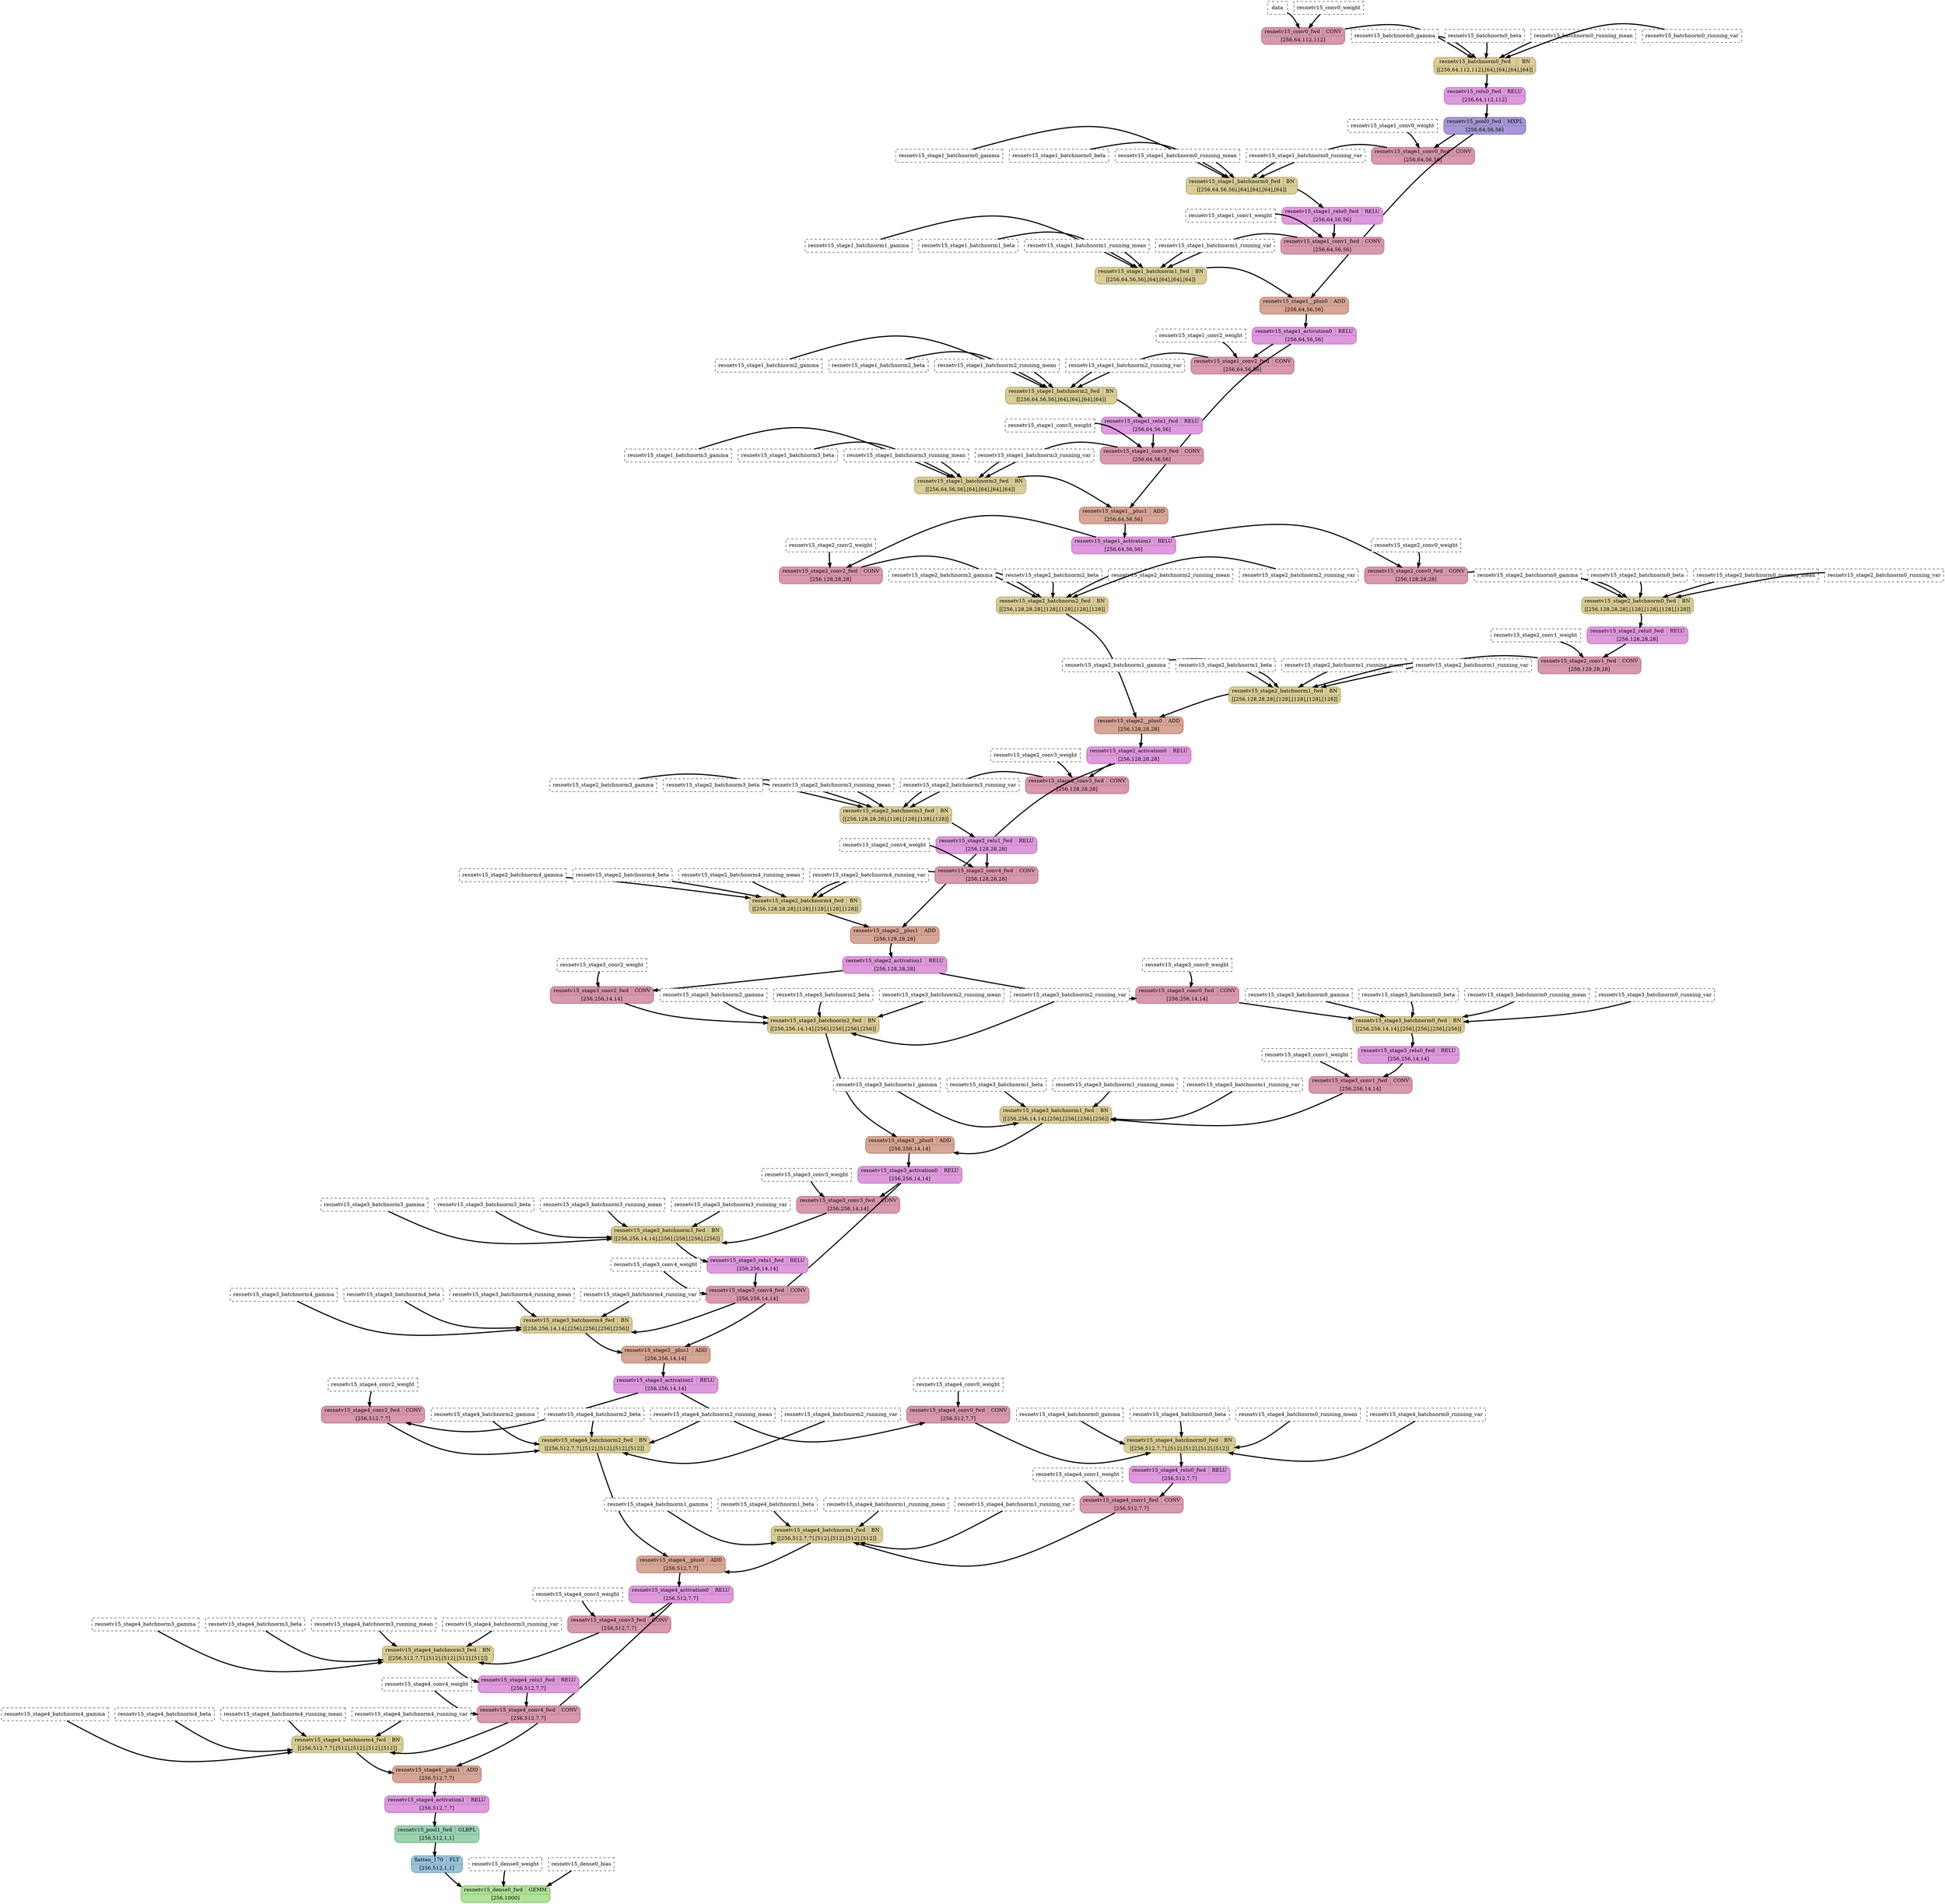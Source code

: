 strict digraph {
  graph [
    rankdir="TB"
    overlap=prism
    overlap_shrink=true
    splines=curved
  ];
  node [
    shape=Mrecord
  ];
  edge [
    penwidth=3
  ];

  // Node definitions.
  "data" [
    id=0
    name="data"
    type=constant_input
    label="data"
    inputs=""
    outputs=""
    shape=box
    style="filled,dashed"
    fillcolor="white"
  ];
  "resnetv15_conv0_weight" [
    id=1
    name="resnetv15_conv0_weight"
    type=constant_input
    label="resnetv15_conv0_weight"
    inputs=""
    outputs=""
    shape=box
    style="filled,dashed"
    fillcolor="white"
  ];
  "resnetv15_conv0_fwd" [
    id=2
    name="resnetv15_conv0_fwd"
    type=Conv
    label="{ {resnetv15_conv0_fwd  | CONV} | [256,64,112,112] }"
    inputs="data;resnetv15_conv0_weight"
    outputs="resnetv15_conv0_fwd"
    penwidth=3
    style=filled
    color="#c5869b"
    fontcolor="#000000"
    fillcolor="#d898ad"
  ];
  "resnetv15_batchnorm0_gamma" [
    id=3
    name="resnetv15_batchnorm0_gamma"
    type=constant_input
    label="resnetv15_batchnorm0_gamma"
    inputs=""
    outputs=""
    shape=box
    style="filled,dashed"
    fillcolor="white"
  ];
  "resnetv15_batchnorm0_beta" [
    id=4
    name="resnetv15_batchnorm0_beta"
    type=constant_input
    label="resnetv15_batchnorm0_beta"
    inputs=""
    outputs=""
    shape=box
    style="filled,dashed"
    fillcolor="white"
  ];
  "resnetv15_batchnorm0_running_mean" [
    id=5
    name="resnetv15_batchnorm0_running_mean"
    type=constant_input
    label="resnetv15_batchnorm0_running_mean"
    inputs=""
    outputs=""
    shape=box
    style="filled,dashed"
    fillcolor="white"
  ];
  "resnetv15_batchnorm0_running_var" [
    id=6
    name="resnetv15_batchnorm0_running_var"
    type=constant_input
    label="resnetv15_batchnorm0_running_var"
    inputs=""
    outputs=""
    shape=box
    style="filled,dashed"
    fillcolor="white"
  ];
  "resnetv15_batchnorm0_fwd" [
    id=7
    name="resnetv15_batchnorm0_fwd"
    type=BatchNormalization
    label="{ {resnetv15_batchnorm0_fwd  | BN} | [[256,64,112,112],[64],[64],[64],[64]] }"
    inputs="resnetv15_conv0_fwd;resnetv15_batchnorm0_gamma;resnetv15_batchnorm0_beta;resnetv15_batchnorm0_running_mean;resnetv15_batchnorm0_running_var"
    outputs="resnetv15_batchnorm0_fwd"
    penwidth=3
    style=filled
    color="#c3b783"
    fontcolor="#000000"
    fillcolor="#dace98"
  ];
  "resnetv15_relu0_fwd" [
    id=8
    name="resnetv15_relu0_fwd"
    type=Relu
    label="{ {resnetv15_relu0_fwd  | RELU} | [256,64,112,112] }"
    inputs="resnetv15_batchnorm0_fwd"
    outputs="resnetv15_relu0_fwd"
    penwidth=3
    style=filled
    color="#ca87ca"
    fontcolor="#000000"
    fillcolor="#df9ade"
  ];
  "resnetv15_pool0_fwd" [
    id=9
    name="resnetv15_pool0_fwd"
    type=MaxPool
    label="{ {resnetv15_pool0_fwd  | MXPL} | [256,64,56,56] }"
    inputs="resnetv15_relu0_fwd"
    outputs="resnetv15_pool0_fwd"
    penwidth=3
    style=filled
    color="#9686c3"
    fontcolor="#000000"
    fillcolor="#a897d6"
  ];
  "resnetv15_stage1_conv0_weight" [
    id=10
    name="resnetv15_stage1_conv0_weight"
    type=constant_input
    label="resnetv15_stage1_conv0_weight"
    inputs=""
    outputs=""
    shape=box
    style="filled,dashed"
    fillcolor="white"
  ];
  "resnetv15_stage1_conv0_fwd" [
    id=11
    name="resnetv15_stage1_conv0_fwd"
    type=Conv
    label="{ {resnetv15_stage1_conv0_fwd  | CONV} | [256,64,56,56] }"
    inputs="resnetv15_pool0_fwd;resnetv15_stage1_conv0_weight"
    outputs="resnetv15_stage1_conv0_fwd"
    penwidth=3
    style=filled
    color="#c5869b"
    fontcolor="#000000"
    fillcolor="#d898ad"
  ];
  "resnetv15_stage1_batchnorm0_gamma" [
    id=12
    name="resnetv15_stage1_batchnorm0_gamma"
    type=constant_input
    label="resnetv15_stage1_batchnorm0_gamma"
    inputs=""
    outputs=""
    shape=box
    style="filled,dashed"
    fillcolor="white"
  ];
  "resnetv15_stage1_batchnorm0_beta" [
    id=13
    name="resnetv15_stage1_batchnorm0_beta"
    type=constant_input
    label="resnetv15_stage1_batchnorm0_beta"
    inputs=""
    outputs=""
    shape=box
    style="filled,dashed"
    fillcolor="white"
  ];
  "resnetv15_stage1_batchnorm0_running_mean" [
    id=14
    name="resnetv15_stage1_batchnorm0_running_mean"
    type=constant_input
    label="resnetv15_stage1_batchnorm0_running_mean"
    inputs=""
    outputs=""
    shape=box
    style="filled,dashed"
    fillcolor="white"
  ];
  "resnetv15_stage1_batchnorm0_running_var" [
    id=15
    name="resnetv15_stage1_batchnorm0_running_var"
    type=constant_input
    label="resnetv15_stage1_batchnorm0_running_var"
    inputs=""
    outputs=""
    shape=box
    style="filled,dashed"
    fillcolor="white"
  ];
  "resnetv15_stage1_batchnorm0_fwd" [
    id=16
    name="resnetv15_stage1_batchnorm0_fwd"
    type=BatchNormalization
    label="{ {resnetv15_stage1_batchnorm0_fwd  | BN} | [[256,64,56,56],[64],[64],[64],[64]] }"
    inputs="resnetv15_stage1_conv0_fwd;resnetv15_stage1_batchnorm0_gamma;resnetv15_stage1_batchnorm0_beta;resnetv15_stage1_batchnorm0_running_mean;resnetv15_stage1_batchnorm0_running_var"
    outputs="resnetv15_stage1_batchnorm0_fwd"
    penwidth=3
    style=filled
    color="#c3b783"
    fontcolor="#000000"
    fillcolor="#dace98"
  ];
  "resnetv15_stage1_relu0_fwd" [
    id=17
    name="resnetv15_stage1_relu0_fwd"
    type=Relu
    label="{ {resnetv15_stage1_relu0_fwd  | RELU} | [256,64,56,56] }"
    inputs="resnetv15_stage1_batchnorm0_fwd"
    outputs="resnetv15_stage1_relu0_fwd"
    penwidth=3
    style=filled
    color="#ca87ca"
    fontcolor="#000000"
    fillcolor="#df9ade"
  ];
  "resnetv15_stage1_conv1_weight" [
    id=18
    name="resnetv15_stage1_conv1_weight"
    type=constant_input
    label="resnetv15_stage1_conv1_weight"
    inputs=""
    outputs=""
    shape=box
    style="filled,dashed"
    fillcolor="white"
  ];
  "resnetv15_stage1_conv1_fwd" [
    id=19
    name="resnetv15_stage1_conv1_fwd"
    type=Conv
    label="{ {resnetv15_stage1_conv1_fwd  | CONV} | [256,64,56,56] }"
    inputs="resnetv15_stage1_relu0_fwd;resnetv15_stage1_conv1_weight"
    outputs="resnetv15_stage1_conv1_fwd"
    penwidth=3
    style=filled
    color="#c5869b"
    fontcolor="#000000"
    fillcolor="#d898ad"
  ];
  "resnetv15_stage1_batchnorm1_gamma" [
    id=20
    name="resnetv15_stage1_batchnorm1_gamma"
    type=constant_input
    label="resnetv15_stage1_batchnorm1_gamma"
    inputs=""
    outputs=""
    shape=box
    style="filled,dashed"
    fillcolor="white"
  ];
  "resnetv15_stage1_batchnorm1_beta" [
    id=21
    name="resnetv15_stage1_batchnorm1_beta"
    type=constant_input
    label="resnetv15_stage1_batchnorm1_beta"
    inputs=""
    outputs=""
    shape=box
    style="filled,dashed"
    fillcolor="white"
  ];
  "resnetv15_stage1_batchnorm1_running_mean" [
    id=22
    name="resnetv15_stage1_batchnorm1_running_mean"
    type=constant_input
    label="resnetv15_stage1_batchnorm1_running_mean"
    inputs=""
    outputs=""
    shape=box
    style="filled,dashed"
    fillcolor="white"
  ];
  "resnetv15_stage1_batchnorm1_running_var" [
    id=23
    name="resnetv15_stage1_batchnorm1_running_var"
    type=constant_input
    label="resnetv15_stage1_batchnorm1_running_var"
    inputs=""
    outputs=""
    shape=box
    style="filled,dashed"
    fillcolor="white"
  ];
  "resnetv15_stage1_batchnorm1_fwd" [
    id=24
    name="resnetv15_stage1_batchnorm1_fwd"
    type=BatchNormalization
    label="{ {resnetv15_stage1_batchnorm1_fwd  | BN} | [[256,64,56,56],[64],[64],[64],[64]] }"
    inputs="resnetv15_stage1_conv1_fwd;resnetv15_stage1_batchnorm1_gamma;resnetv15_stage1_batchnorm1_beta;resnetv15_stage1_batchnorm1_running_mean;resnetv15_stage1_batchnorm1_running_var"
    outputs="resnetv15_stage1_batchnorm1_fwd"
    penwidth=3
    style=filled
    color="#c3b783"
    fontcolor="#000000"
    fillcolor="#dace98"
  ];
  "resnetv15_stage1__plus0" [
    id=25
    name="resnetv15_stage1__plus0"
    type=Add
    label="{ {resnetv15_stage1__plus0  | ADD} | [256,64,56,56] }"
    inputs="resnetv15_pool0_fwd;resnetv15_stage1_batchnorm1_fwd"
    outputs="resnetv15_stage1__plus0"
    penwidth=3
    style=filled
    color="#c39383"
    fontcolor="#000000"
    fillcolor="#d8a696"
  ];
  "resnetv15_stage1_activation0" [
    id=26
    name="resnetv15_stage1_activation0"
    type=Relu
    label="{ {resnetv15_stage1_activation0  | RELU} | [256,64,56,56] }"
    inputs="resnetv15_stage1__plus0"
    outputs="resnetv15_stage1_activation0"
    penwidth=3
    style=filled
    color="#ca87ca"
    fontcolor="#000000"
    fillcolor="#df9ade"
  ];
  "resnetv15_stage1_conv2_weight" [
    id=27
    name="resnetv15_stage1_conv2_weight"
    type=constant_input
    label="resnetv15_stage1_conv2_weight"
    inputs=""
    outputs=""
    shape=box
    style="filled,dashed"
    fillcolor="white"
  ];
  "resnetv15_stage1_conv2_fwd" [
    id=28
    name="resnetv15_stage1_conv2_fwd"
    type=Conv
    label="{ {resnetv15_stage1_conv2_fwd  | CONV} | [256,64,56,56] }"
    inputs="resnetv15_stage1_activation0;resnetv15_stage1_conv2_weight"
    outputs="resnetv15_stage1_conv2_fwd"
    penwidth=3
    style=filled
    color="#c5869b"
    fontcolor="#000000"
    fillcolor="#d898ad"
  ];
  "resnetv15_stage1_batchnorm2_gamma" [
    id=29
    name="resnetv15_stage1_batchnorm2_gamma"
    type=constant_input
    label="resnetv15_stage1_batchnorm2_gamma"
    inputs=""
    outputs=""
    shape=box
    style="filled,dashed"
    fillcolor="white"
  ];
  "resnetv15_stage1_batchnorm2_beta" [
    id=30
    name="resnetv15_stage1_batchnorm2_beta"
    type=constant_input
    label="resnetv15_stage1_batchnorm2_beta"
    inputs=""
    outputs=""
    shape=box
    style="filled,dashed"
    fillcolor="white"
  ];
  "resnetv15_stage1_batchnorm2_running_mean" [
    id=31
    name="resnetv15_stage1_batchnorm2_running_mean"
    type=constant_input
    label="resnetv15_stage1_batchnorm2_running_mean"
    inputs=""
    outputs=""
    shape=box
    style="filled,dashed"
    fillcolor="white"
  ];
  "resnetv15_stage1_batchnorm2_running_var" [
    id=32
    name="resnetv15_stage1_batchnorm2_running_var"
    type=constant_input
    label="resnetv15_stage1_batchnorm2_running_var"
    inputs=""
    outputs=""
    shape=box
    style="filled,dashed"
    fillcolor="white"
  ];
  "resnetv15_stage1_batchnorm2_fwd" [
    id=33
    name="resnetv15_stage1_batchnorm2_fwd"
    type=BatchNormalization
    label="{ {resnetv15_stage1_batchnorm2_fwd  | BN} | [[256,64,56,56],[64],[64],[64],[64]] }"
    inputs="resnetv15_stage1_conv2_fwd;resnetv15_stage1_batchnorm2_gamma;resnetv15_stage1_batchnorm2_beta;resnetv15_stage1_batchnorm2_running_mean;resnetv15_stage1_batchnorm2_running_var"
    outputs="resnetv15_stage1_batchnorm2_fwd"
    penwidth=3
    style=filled
    color="#c3b783"
    fontcolor="#000000"
    fillcolor="#dace98"
  ];
  "resnetv15_stage1_relu1_fwd" [
    id=34
    name="resnetv15_stage1_relu1_fwd"
    type=Relu
    label="{ {resnetv15_stage1_relu1_fwd  | RELU} | [256,64,56,56] }"
    inputs="resnetv15_stage1_batchnorm2_fwd"
    outputs="resnetv15_stage1_relu1_fwd"
    penwidth=3
    style=filled
    color="#ca87ca"
    fontcolor="#000000"
    fillcolor="#df9ade"
  ];
  "resnetv15_stage1_conv3_weight" [
    id=35
    name="resnetv15_stage1_conv3_weight"
    type=constant_input
    label="resnetv15_stage1_conv3_weight"
    inputs=""
    outputs=""
    shape=box
    style="filled,dashed"
    fillcolor="white"
  ];
  "resnetv15_stage1_conv3_fwd" [
    id=36
    name="resnetv15_stage1_conv3_fwd"
    type=Conv
    label="{ {resnetv15_stage1_conv3_fwd  | CONV} | [256,64,56,56] }"
    inputs="resnetv15_stage1_relu1_fwd;resnetv15_stage1_conv3_weight"
    outputs="resnetv15_stage1_conv3_fwd"
    penwidth=3
    style=filled
    color="#c5869b"
    fontcolor="#000000"
    fillcolor="#d898ad"
  ];
  "resnetv15_stage1_batchnorm3_gamma" [
    id=37
    name="resnetv15_stage1_batchnorm3_gamma"
    type=constant_input
    label="resnetv15_stage1_batchnorm3_gamma"
    inputs=""
    outputs=""
    shape=box
    style="filled,dashed"
    fillcolor="white"
  ];
  "resnetv15_stage1_batchnorm3_beta" [
    id=38
    name="resnetv15_stage1_batchnorm3_beta"
    type=constant_input
    label="resnetv15_stage1_batchnorm3_beta"
    inputs=""
    outputs=""
    shape=box
    style="filled,dashed"
    fillcolor="white"
  ];
  "resnetv15_stage1_batchnorm3_running_mean" [
    id=39
    name="resnetv15_stage1_batchnorm3_running_mean"
    type=constant_input
    label="resnetv15_stage1_batchnorm3_running_mean"
    inputs=""
    outputs=""
    shape=box
    style="filled,dashed"
    fillcolor="white"
  ];
  "resnetv15_stage1_batchnorm3_running_var" [
    id=40
    name="resnetv15_stage1_batchnorm3_running_var"
    type=constant_input
    label="resnetv15_stage1_batchnorm3_running_var"
    inputs=""
    outputs=""
    shape=box
    style="filled,dashed"
    fillcolor="white"
  ];
  "resnetv15_stage1_batchnorm3_fwd" [
    id=41
    name="resnetv15_stage1_batchnorm3_fwd"
    type=BatchNormalization
    label="{ {resnetv15_stage1_batchnorm3_fwd  | BN} | [[256,64,56,56],[64],[64],[64],[64]] }"
    inputs="resnetv15_stage1_conv3_fwd;resnetv15_stage1_batchnorm3_gamma;resnetv15_stage1_batchnorm3_beta;resnetv15_stage1_batchnorm3_running_mean;resnetv15_stage1_batchnorm3_running_var"
    outputs="resnetv15_stage1_batchnorm3_fwd"
    penwidth=3
    style=filled
    color="#c3b783"
    fontcolor="#000000"
    fillcolor="#dace98"
  ];
  "resnetv15_stage1__plus1" [
    id=42
    name="resnetv15_stage1__plus1"
    type=Add
    label="{ {resnetv15_stage1__plus1  | ADD} | [256,64,56,56] }"
    inputs="resnetv15_stage1_activation0;resnetv15_stage1_batchnorm3_fwd"
    outputs="resnetv15_stage1__plus1"
    penwidth=3
    style=filled
    color="#c39383"
    fontcolor="#000000"
    fillcolor="#d8a696"
  ];
  "resnetv15_stage1_activation1" [
    id=43
    name="resnetv15_stage1_activation1"
    type=Relu
    label="{ {resnetv15_stage1_activation1  | RELU} | [256,64,56,56] }"
    inputs="resnetv15_stage1__plus1"
    outputs="resnetv15_stage1_activation1"
    penwidth=3
    style=filled
    color="#ca87ca"
    fontcolor="#000000"
    fillcolor="#df9ade"
  ];
  "resnetv15_stage2_conv2_weight" [
    id=44
    name="resnetv15_stage2_conv2_weight"
    type=constant_input
    label="resnetv15_stage2_conv2_weight"
    inputs=""
    outputs=""
    shape=box
    style="filled,dashed"
    fillcolor="white"
  ];
  "resnetv15_stage2_conv2_fwd" [
    id=45
    name="resnetv15_stage2_conv2_fwd"
    type=Conv
    label="{ {resnetv15_stage2_conv2_fwd  | CONV} | [256,128,28,28] }"
    inputs="resnetv15_stage1_activation1;resnetv15_stage2_conv2_weight"
    outputs="resnetv15_stage2_conv2_fwd"
    penwidth=3
    style=filled
    color="#c5869b"
    fontcolor="#000000"
    fillcolor="#d898ad"
  ];
  "resnetv15_stage2_batchnorm2_gamma" [
    id=46
    name="resnetv15_stage2_batchnorm2_gamma"
    type=constant_input
    label="resnetv15_stage2_batchnorm2_gamma"
    inputs=""
    outputs=""
    shape=box
    style="filled,dashed"
    fillcolor="white"
  ];
  "resnetv15_stage2_batchnorm2_beta" [
    id=47
    name="resnetv15_stage2_batchnorm2_beta"
    type=constant_input
    label="resnetv15_stage2_batchnorm2_beta"
    inputs=""
    outputs=""
    shape=box
    style="filled,dashed"
    fillcolor="white"
  ];
  "resnetv15_stage2_batchnorm2_running_mean" [
    id=48
    name="resnetv15_stage2_batchnorm2_running_mean"
    type=constant_input
    label="resnetv15_stage2_batchnorm2_running_mean"
    inputs=""
    outputs=""
    shape=box
    style="filled,dashed"
    fillcolor="white"
  ];
  "resnetv15_stage2_batchnorm2_running_var" [
    id=49
    name="resnetv15_stage2_batchnorm2_running_var"
    type=constant_input
    label="resnetv15_stage2_batchnorm2_running_var"
    inputs=""
    outputs=""
    shape=box
    style="filled,dashed"
    fillcolor="white"
  ];
  "resnetv15_stage2_batchnorm2_fwd" [
    id=50
    name="resnetv15_stage2_batchnorm2_fwd"
    type=BatchNormalization
    label="{ {resnetv15_stage2_batchnorm2_fwd  | BN} | [[256,128,28,28],[128],[128],[128],[128]] }"
    inputs="resnetv15_stage2_conv2_fwd;resnetv15_stage2_batchnorm2_gamma;resnetv15_stage2_batchnorm2_beta;resnetv15_stage2_batchnorm2_running_mean;resnetv15_stage2_batchnorm2_running_var"
    outputs="resnetv15_stage2_batchnorm2_fwd"
    penwidth=3
    style=filled
    color="#c3b783"
    fontcolor="#000000"
    fillcolor="#dace98"
  ];
  "resnetv15_stage2_conv0_weight" [
    id=51
    name="resnetv15_stage2_conv0_weight"
    type=constant_input
    label="resnetv15_stage2_conv0_weight"
    inputs=""
    outputs=""
    shape=box
    style="filled,dashed"
    fillcolor="white"
  ];
  "resnetv15_stage2_conv0_fwd" [
    id=52
    name="resnetv15_stage2_conv0_fwd"
    type=Conv
    label="{ {resnetv15_stage2_conv0_fwd  | CONV} | [256,128,28,28] }"
    inputs="resnetv15_stage1_activation1;resnetv15_stage2_conv0_weight"
    outputs="resnetv15_stage2_conv0_fwd"
    penwidth=3
    style=filled
    color="#c5869b"
    fontcolor="#000000"
    fillcolor="#d898ad"
  ];
  "resnetv15_stage2_batchnorm0_gamma" [
    id=53
    name="resnetv15_stage2_batchnorm0_gamma"
    type=constant_input
    label="resnetv15_stage2_batchnorm0_gamma"
    inputs=""
    outputs=""
    shape=box
    style="filled,dashed"
    fillcolor="white"
  ];
  "resnetv15_stage2_batchnorm0_beta" [
    id=54
    name="resnetv15_stage2_batchnorm0_beta"
    type=constant_input
    label="resnetv15_stage2_batchnorm0_beta"
    inputs=""
    outputs=""
    shape=box
    style="filled,dashed"
    fillcolor="white"
  ];
  "resnetv15_stage2_batchnorm0_running_mean" [
    id=55
    name="resnetv15_stage2_batchnorm0_running_mean"
    type=constant_input
    label="resnetv15_stage2_batchnorm0_running_mean"
    inputs=""
    outputs=""
    shape=box
    style="filled,dashed"
    fillcolor="white"
  ];
  "resnetv15_stage2_batchnorm0_running_var" [
    id=56
    name="resnetv15_stage2_batchnorm0_running_var"
    type=constant_input
    label="resnetv15_stage2_batchnorm0_running_var"
    inputs=""
    outputs=""
    shape=box
    style="filled,dashed"
    fillcolor="white"
  ];
  "resnetv15_stage2_batchnorm0_fwd" [
    id=57
    name="resnetv15_stage2_batchnorm0_fwd"
    type=BatchNormalization
    label="{ {resnetv15_stage2_batchnorm0_fwd  | BN} | [[256,128,28,28],[128],[128],[128],[128]] }"
    inputs="resnetv15_stage2_conv0_fwd;resnetv15_stage2_batchnorm0_gamma;resnetv15_stage2_batchnorm0_beta;resnetv15_stage2_batchnorm0_running_mean;resnetv15_stage2_batchnorm0_running_var"
    outputs="resnetv15_stage2_batchnorm0_fwd"
    penwidth=3
    style=filled
    color="#c3b783"
    fontcolor="#000000"
    fillcolor="#dace98"
  ];
  "resnetv15_stage2_relu0_fwd" [
    id=58
    name="resnetv15_stage2_relu0_fwd"
    type=Relu
    label="{ {resnetv15_stage2_relu0_fwd  | RELU} | [256,128,28,28] }"
    inputs="resnetv15_stage2_batchnorm0_fwd"
    outputs="resnetv15_stage2_relu0_fwd"
    penwidth=3
    style=filled
    color="#ca87ca"
    fontcolor="#000000"
    fillcolor="#df9ade"
  ];
  "resnetv15_stage2_conv1_weight" [
    id=59
    name="resnetv15_stage2_conv1_weight"
    type=constant_input
    label="resnetv15_stage2_conv1_weight"
    inputs=""
    outputs=""
    shape=box
    style="filled,dashed"
    fillcolor="white"
  ];
  "resnetv15_stage2_conv1_fwd" [
    id=60
    name="resnetv15_stage2_conv1_fwd"
    type=Conv
    label="{ {resnetv15_stage2_conv1_fwd  | CONV} | [256,128,28,28] }"
    inputs="resnetv15_stage2_relu0_fwd;resnetv15_stage2_conv1_weight"
    outputs="resnetv15_stage2_conv1_fwd"
    penwidth=3
    style=filled
    color="#c5869b"
    fontcolor="#000000"
    fillcolor="#d898ad"
  ];
  "resnetv15_stage2_batchnorm1_gamma" [
    id=61
    name="resnetv15_stage2_batchnorm1_gamma"
    type=constant_input
    label="resnetv15_stage2_batchnorm1_gamma"
    inputs=""
    outputs=""
    shape=box
    style="filled,dashed"
    fillcolor="white"
  ];
  "resnetv15_stage2_batchnorm1_beta" [
    id=62
    name="resnetv15_stage2_batchnorm1_beta"
    type=constant_input
    label="resnetv15_stage2_batchnorm1_beta"
    inputs=""
    outputs=""
    shape=box
    style="filled,dashed"
    fillcolor="white"
  ];
  "resnetv15_stage2_batchnorm1_running_mean" [
    id=63
    name="resnetv15_stage2_batchnorm1_running_mean"
    type=constant_input
    label="resnetv15_stage2_batchnorm1_running_mean"
    inputs=""
    outputs=""
    shape=box
    style="filled,dashed"
    fillcolor="white"
  ];
  "resnetv15_stage2_batchnorm1_running_var" [
    id=64
    name="resnetv15_stage2_batchnorm1_running_var"
    type=constant_input
    label="resnetv15_stage2_batchnorm1_running_var"
    inputs=""
    outputs=""
    shape=box
    style="filled,dashed"
    fillcolor="white"
  ];
  "resnetv15_stage2_batchnorm1_fwd" [
    id=65
    name="resnetv15_stage2_batchnorm1_fwd"
    type=BatchNormalization
    label="{ {resnetv15_stage2_batchnorm1_fwd  | BN} | [[256,128,28,28],[128],[128],[128],[128]] }"
    inputs="resnetv15_stage2_conv1_fwd;resnetv15_stage2_batchnorm1_gamma;resnetv15_stage2_batchnorm1_beta;resnetv15_stage2_batchnorm1_running_mean;resnetv15_stage2_batchnorm1_running_var"
    outputs="resnetv15_stage2_batchnorm1_fwd"
    penwidth=3
    style=filled
    color="#c3b783"
    fontcolor="#000000"
    fillcolor="#dace98"
  ];
  "resnetv15_stage2__plus0" [
    id=66
    name="resnetv15_stage2__plus0"
    type=Add
    label="{ {resnetv15_stage2__plus0  | ADD} | [256,128,28,28] }"
    inputs="resnetv15_stage2_batchnorm2_fwd;resnetv15_stage2_batchnorm1_fwd"
    outputs="resnetv15_stage2__plus0"
    penwidth=3
    style=filled
    color="#c39383"
    fontcolor="#000000"
    fillcolor="#d8a696"
  ];
  "resnetv15_stage2_activation0" [
    id=67
    name="resnetv15_stage2_activation0"
    type=Relu
    label="{ {resnetv15_stage2_activation0  | RELU} | [256,128,28,28] }"
    inputs="resnetv15_stage2__plus0"
    outputs="resnetv15_stage2_activation0"
    penwidth=3
    style=filled
    color="#ca87ca"
    fontcolor="#000000"
    fillcolor="#df9ade"
  ];
  "resnetv15_stage2_conv3_weight" [
    id=68
    name="resnetv15_stage2_conv3_weight"
    type=constant_input
    label="resnetv15_stage2_conv3_weight"
    inputs=""
    outputs=""
    shape=box
    style="filled,dashed"
    fillcolor="white"
  ];
  "resnetv15_stage2_conv3_fwd" [
    id=69
    name="resnetv15_stage2_conv3_fwd"
    type=Conv
    label="{ {resnetv15_stage2_conv3_fwd  | CONV} | [256,128,28,28] }"
    inputs="resnetv15_stage2_activation0;resnetv15_stage2_conv3_weight"
    outputs="resnetv15_stage2_conv3_fwd"
    penwidth=3
    style=filled
    color="#c5869b"
    fontcolor="#000000"
    fillcolor="#d898ad"
  ];
  "resnetv15_stage2_batchnorm3_gamma" [
    id=70
    name="resnetv15_stage2_batchnorm3_gamma"
    type=constant_input
    label="resnetv15_stage2_batchnorm3_gamma"
    inputs=""
    outputs=""
    shape=box
    style="filled,dashed"
    fillcolor="white"
  ];
  "resnetv15_stage2_batchnorm3_beta" [
    id=71
    name="resnetv15_stage2_batchnorm3_beta"
    type=constant_input
    label="resnetv15_stage2_batchnorm3_beta"
    inputs=""
    outputs=""
    shape=box
    style="filled,dashed"
    fillcolor="white"
  ];
  "resnetv15_stage2_batchnorm3_running_mean" [
    id=72
    name="resnetv15_stage2_batchnorm3_running_mean"
    type=constant_input
    label="resnetv15_stage2_batchnorm3_running_mean"
    inputs=""
    outputs=""
    shape=box
    style="filled,dashed"
    fillcolor="white"
  ];
  "resnetv15_stage2_batchnorm3_running_var" [
    id=73
    name="resnetv15_stage2_batchnorm3_running_var"
    type=constant_input
    label="resnetv15_stage2_batchnorm3_running_var"
    inputs=""
    outputs=""
    shape=box
    style="filled,dashed"
    fillcolor="white"
  ];
  "resnetv15_stage2_batchnorm3_fwd" [
    id=74
    name="resnetv15_stage2_batchnorm3_fwd"
    type=BatchNormalization
    label="{ {resnetv15_stage2_batchnorm3_fwd  | BN} | [[256,128,28,28],[128],[128],[128],[128]] }"
    inputs="resnetv15_stage2_conv3_fwd;resnetv15_stage2_batchnorm3_gamma;resnetv15_stage2_batchnorm3_beta;resnetv15_stage2_batchnorm3_running_mean;resnetv15_stage2_batchnorm3_running_var"
    outputs="resnetv15_stage2_batchnorm3_fwd"
    penwidth=3
    style=filled
    color="#c3b783"
    fontcolor="#000000"
    fillcolor="#dace98"
  ];
  "resnetv15_stage2_relu1_fwd" [
    id=75
    name="resnetv15_stage2_relu1_fwd"
    type=Relu
    label="{ {resnetv15_stage2_relu1_fwd  | RELU} | [256,128,28,28] }"
    inputs="resnetv15_stage2_batchnorm3_fwd"
    outputs="resnetv15_stage2_relu1_fwd"
    penwidth=3
    style=filled
    color="#ca87ca"
    fontcolor="#000000"
    fillcolor="#df9ade"
  ];
  "resnetv15_stage2_conv4_weight" [
    id=76
    name="resnetv15_stage2_conv4_weight"
    type=constant_input
    label="resnetv15_stage2_conv4_weight"
    inputs=""
    outputs=""
    shape=box
    style="filled,dashed"
    fillcolor="white"
  ];
  "resnetv15_stage2_conv4_fwd" [
    id=77
    name="resnetv15_stage2_conv4_fwd"
    type=Conv
    label="{ {resnetv15_stage2_conv4_fwd  | CONV} | [256,128,28,28] }"
    inputs="resnetv15_stage2_relu1_fwd;resnetv15_stage2_conv4_weight"
    outputs="resnetv15_stage2_conv4_fwd"
    penwidth=3
    style=filled
    color="#c5869b"
    fontcolor="#000000"
    fillcolor="#d898ad"
  ];
  "resnetv15_stage2_batchnorm4_gamma" [
    id=78
    name="resnetv15_stage2_batchnorm4_gamma"
    type=constant_input
    label="resnetv15_stage2_batchnorm4_gamma"
    inputs=""
    outputs=""
    shape=box
    style="filled,dashed"
    fillcolor="white"
  ];
  "resnetv15_stage2_batchnorm4_beta" [
    id=79
    name="resnetv15_stage2_batchnorm4_beta"
    type=constant_input
    label="resnetv15_stage2_batchnorm4_beta"
    inputs=""
    outputs=""
    shape=box
    style="filled,dashed"
    fillcolor="white"
  ];
  "resnetv15_stage2_batchnorm4_running_mean" [
    id=80
    name="resnetv15_stage2_batchnorm4_running_mean"
    type=constant_input
    label="resnetv15_stage2_batchnorm4_running_mean"
    inputs=""
    outputs=""
    shape=box
    style="filled,dashed"
    fillcolor="white"
  ];
  "resnetv15_stage2_batchnorm4_running_var" [
    id=81
    name="resnetv15_stage2_batchnorm4_running_var"
    type=constant_input
    label="resnetv15_stage2_batchnorm4_running_var"
    inputs=""
    outputs=""
    shape=box
    style="filled,dashed"
    fillcolor="white"
  ];
  "resnetv15_stage2_batchnorm4_fwd" [
    id=82
    name="resnetv15_stage2_batchnorm4_fwd"
    type=BatchNormalization
    label="{ {resnetv15_stage2_batchnorm4_fwd  | BN} | [[256,128,28,28],[128],[128],[128],[128]] }"
    inputs="resnetv15_stage2_conv4_fwd;resnetv15_stage2_batchnorm4_gamma;resnetv15_stage2_batchnorm4_beta;resnetv15_stage2_batchnorm4_running_mean;resnetv15_stage2_batchnorm4_running_var"
    outputs="resnetv15_stage2_batchnorm4_fwd"
    penwidth=3
    style=filled
    color="#c3b783"
    fontcolor="#000000"
    fillcolor="#dace98"
  ];
  "resnetv15_stage2__plus1" [
    id=83
    name="resnetv15_stage2__plus1"
    type=Add
    label="{ {resnetv15_stage2__plus1  | ADD} | [256,128,28,28] }"
    inputs="resnetv15_stage2_activation0;resnetv15_stage2_batchnorm4_fwd"
    outputs="resnetv15_stage2__plus1"
    penwidth=3
    style=filled
    color="#c39383"
    fontcolor="#000000"
    fillcolor="#d8a696"
  ];
  "resnetv15_stage2_activation1" [
    id=84
    name="resnetv15_stage2_activation1"
    type=Relu
    label="{ {resnetv15_stage2_activation1  | RELU} | [256,128,28,28] }"
    inputs="resnetv15_stage2__plus1"
    outputs="resnetv15_stage2_activation1"
    penwidth=3
    style=filled
    color="#ca87ca"
    fontcolor="#000000"
    fillcolor="#df9ade"
  ];
  "resnetv15_stage3_conv2_weight" [
    id=85
    name="resnetv15_stage3_conv2_weight"
    type=constant_input
    label="resnetv15_stage3_conv2_weight"
    inputs=""
    outputs=""
    shape=box
    style="filled,dashed"
    fillcolor="white"
  ];
  "resnetv15_stage3_conv2_fwd" [
    id=86
    name="resnetv15_stage3_conv2_fwd"
    type=Conv
    label="{ {resnetv15_stage3_conv2_fwd  | CONV} | [256,256,14,14] }"
    inputs="resnetv15_stage2_activation1;resnetv15_stage3_conv2_weight"
    outputs="resnetv15_stage3_conv2_fwd"
    penwidth=3
    style=filled
    color="#c5869b"
    fontcolor="#000000"
    fillcolor="#d898ad"
  ];
  "resnetv15_stage3_batchnorm2_gamma" [
    id=87
    name="resnetv15_stage3_batchnorm2_gamma"
    type=constant_input
    label="resnetv15_stage3_batchnorm2_gamma"
    inputs=""
    outputs=""
    shape=box
    style="filled,dashed"
    fillcolor="white"
  ];
  "resnetv15_stage3_batchnorm2_beta" [
    id=88
    name="resnetv15_stage3_batchnorm2_beta"
    type=constant_input
    label="resnetv15_stage3_batchnorm2_beta"
    inputs=""
    outputs=""
    shape=box
    style="filled,dashed"
    fillcolor="white"
  ];
  "resnetv15_stage3_batchnorm2_running_mean" [
    id=89
    name="resnetv15_stage3_batchnorm2_running_mean"
    type=constant_input
    label="resnetv15_stage3_batchnorm2_running_mean"
    inputs=""
    outputs=""
    shape=box
    style="filled,dashed"
    fillcolor="white"
  ];
  "resnetv15_stage3_batchnorm2_running_var" [
    id=90
    name="resnetv15_stage3_batchnorm2_running_var"
    type=constant_input
    label="resnetv15_stage3_batchnorm2_running_var"
    inputs=""
    outputs=""
    shape=box
    style="filled,dashed"
    fillcolor="white"
  ];
  "resnetv15_stage3_batchnorm2_fwd" [
    id=91
    name="resnetv15_stage3_batchnorm2_fwd"
    type=BatchNormalization
    label="{ {resnetv15_stage3_batchnorm2_fwd  | BN} | [[256,256,14,14],[256],[256],[256],[256]] }"
    inputs="resnetv15_stage3_conv2_fwd;resnetv15_stage3_batchnorm2_gamma;resnetv15_stage3_batchnorm2_beta;resnetv15_stage3_batchnorm2_running_mean;resnetv15_stage3_batchnorm2_running_var"
    outputs="resnetv15_stage3_batchnorm2_fwd"
    penwidth=3
    style=filled
    color="#c3b783"
    fontcolor="#000000"
    fillcolor="#dace98"
  ];
  "resnetv15_stage3_conv0_weight" [
    id=92
    name="resnetv15_stage3_conv0_weight"
    type=constant_input
    label="resnetv15_stage3_conv0_weight"
    inputs=""
    outputs=""
    shape=box
    style="filled,dashed"
    fillcolor="white"
  ];
  "resnetv15_stage3_conv0_fwd" [
    id=93
    name="resnetv15_stage3_conv0_fwd"
    type=Conv
    label="{ {resnetv15_stage3_conv0_fwd  | CONV} | [256,256,14,14] }"
    inputs="resnetv15_stage2_activation1;resnetv15_stage3_conv0_weight"
    outputs="resnetv15_stage3_conv0_fwd"
    penwidth=3
    style=filled
    color="#c5869b"
    fontcolor="#000000"
    fillcolor="#d898ad"
  ];
  "resnetv15_stage3_batchnorm0_gamma" [
    id=94
    name="resnetv15_stage3_batchnorm0_gamma"
    type=constant_input
    label="resnetv15_stage3_batchnorm0_gamma"
    inputs=""
    outputs=""
    shape=box
    style="filled,dashed"
    fillcolor="white"
  ];
  "resnetv15_stage3_batchnorm0_beta" [
    id=95
    name="resnetv15_stage3_batchnorm0_beta"
    type=constant_input
    label="resnetv15_stage3_batchnorm0_beta"
    inputs=""
    outputs=""
    shape=box
    style="filled,dashed"
    fillcolor="white"
  ];
  "resnetv15_stage3_batchnorm0_running_mean" [
    id=96
    name="resnetv15_stage3_batchnorm0_running_mean"
    type=constant_input
    label="resnetv15_stage3_batchnorm0_running_mean"
    inputs=""
    outputs=""
    shape=box
    style="filled,dashed"
    fillcolor="white"
  ];
  "resnetv15_stage3_batchnorm0_running_var" [
    id=97
    name="resnetv15_stage3_batchnorm0_running_var"
    type=constant_input
    label="resnetv15_stage3_batchnorm0_running_var"
    inputs=""
    outputs=""
    shape=box
    style="filled,dashed"
    fillcolor="white"
  ];
  "resnetv15_stage3_batchnorm0_fwd" [
    id=98
    name="resnetv15_stage3_batchnorm0_fwd"
    type=BatchNormalization
    label="{ {resnetv15_stage3_batchnorm0_fwd  | BN} | [[256,256,14,14],[256],[256],[256],[256]] }"
    inputs="resnetv15_stage3_conv0_fwd;resnetv15_stage3_batchnorm0_gamma;resnetv15_stage3_batchnorm0_beta;resnetv15_stage3_batchnorm0_running_mean;resnetv15_stage3_batchnorm0_running_var"
    outputs="resnetv15_stage3_batchnorm0_fwd"
    penwidth=3
    style=filled
    color="#c3b783"
    fontcolor="#000000"
    fillcolor="#dace98"
  ];
  "resnetv15_stage3_relu0_fwd" [
    id=99
    name="resnetv15_stage3_relu0_fwd"
    type=Relu
    label="{ {resnetv15_stage3_relu0_fwd  | RELU} | [256,256,14,14] }"
    inputs="resnetv15_stage3_batchnorm0_fwd"
    outputs="resnetv15_stage3_relu0_fwd"
    penwidth=3
    style=filled
    color="#ca87ca"
    fontcolor="#000000"
    fillcolor="#df9ade"
  ];
  "resnetv15_stage3_conv1_weight" [
    id=100
    name="resnetv15_stage3_conv1_weight"
    type=constant_input
    label="resnetv15_stage3_conv1_weight"
    inputs=""
    outputs=""
    shape=box
    style="filled,dashed"
    fillcolor="white"
  ];
  "resnetv15_stage3_conv1_fwd" [
    id=101
    name="resnetv15_stage3_conv1_fwd"
    type=Conv
    label="{ {resnetv15_stage3_conv1_fwd  | CONV} | [256,256,14,14] }"
    inputs="resnetv15_stage3_relu0_fwd;resnetv15_stage3_conv1_weight"
    outputs="resnetv15_stage3_conv1_fwd"
    penwidth=3
    style=filled
    color="#c5869b"
    fontcolor="#000000"
    fillcolor="#d898ad"
  ];
  "resnetv15_stage3_batchnorm1_gamma" [
    id=102
    name="resnetv15_stage3_batchnorm1_gamma"
    type=constant_input
    label="resnetv15_stage3_batchnorm1_gamma"
    inputs=""
    outputs=""
    shape=box
    style="filled,dashed"
    fillcolor="white"
  ];
  "resnetv15_stage3_batchnorm1_beta" [
    id=103
    name="resnetv15_stage3_batchnorm1_beta"
    type=constant_input
    label="resnetv15_stage3_batchnorm1_beta"
    inputs=""
    outputs=""
    shape=box
    style="filled,dashed"
    fillcolor="white"
  ];
  "resnetv15_stage3_batchnorm1_running_mean" [
    id=104
    name="resnetv15_stage3_batchnorm1_running_mean"
    type=constant_input
    label="resnetv15_stage3_batchnorm1_running_mean"
    inputs=""
    outputs=""
    shape=box
    style="filled,dashed"
    fillcolor="white"
  ];
  "resnetv15_stage3_batchnorm1_running_var" [
    id=105
    name="resnetv15_stage3_batchnorm1_running_var"
    type=constant_input
    label="resnetv15_stage3_batchnorm1_running_var"
    inputs=""
    outputs=""
    shape=box
    style="filled,dashed"
    fillcolor="white"
  ];
  "resnetv15_stage3_batchnorm1_fwd" [
    id=106
    name="resnetv15_stage3_batchnorm1_fwd"
    type=BatchNormalization
    label="{ {resnetv15_stage3_batchnorm1_fwd  | BN} | [[256,256,14,14],[256],[256],[256],[256]] }"
    inputs="resnetv15_stage3_conv1_fwd;resnetv15_stage3_batchnorm1_gamma;resnetv15_stage3_batchnorm1_beta;resnetv15_stage3_batchnorm1_running_mean;resnetv15_stage3_batchnorm1_running_var"
    outputs="resnetv15_stage3_batchnorm1_fwd"
    penwidth=3
    style=filled
    color="#c3b783"
    fontcolor="#000000"
    fillcolor="#dace98"
  ];
  "resnetv15_stage3__plus0" [
    id=107
    name="resnetv15_stage3__plus0"
    type=Add
    label="{ {resnetv15_stage3__plus0  | ADD} | [256,256,14,14] }"
    inputs="resnetv15_stage3_batchnorm2_fwd;resnetv15_stage3_batchnorm1_fwd"
    outputs="resnetv15_stage3__plus0"
    penwidth=3
    style=filled
    color="#c39383"
    fontcolor="#000000"
    fillcolor="#d8a696"
  ];
  "resnetv15_stage3_activation0" [
    id=108
    name="resnetv15_stage3_activation0"
    type=Relu
    label="{ {resnetv15_stage3_activation0  | RELU} | [256,256,14,14] }"
    inputs="resnetv15_stage3__plus0"
    outputs="resnetv15_stage3_activation0"
    penwidth=3
    style=filled
    color="#ca87ca"
    fontcolor="#000000"
    fillcolor="#df9ade"
  ];
  "resnetv15_stage3_conv3_weight" [
    id=109
    name="resnetv15_stage3_conv3_weight"
    type=constant_input
    label="resnetv15_stage3_conv3_weight"
    inputs=""
    outputs=""
    shape=box
    style="filled,dashed"
    fillcolor="white"
  ];
  "resnetv15_stage3_conv3_fwd" [
    id=110
    name="resnetv15_stage3_conv3_fwd"
    type=Conv
    label="{ {resnetv15_stage3_conv3_fwd  | CONV} | [256,256,14,14] }"
    inputs="resnetv15_stage3_activation0;resnetv15_stage3_conv3_weight"
    outputs="resnetv15_stage3_conv3_fwd"
    penwidth=3
    style=filled
    color="#c5869b"
    fontcolor="#000000"
    fillcolor="#d898ad"
  ];
  "resnetv15_stage3_batchnorm3_gamma" [
    id=111
    name="resnetv15_stage3_batchnorm3_gamma"
    type=constant_input
    label="resnetv15_stage3_batchnorm3_gamma"
    inputs=""
    outputs=""
    shape=box
    style="filled,dashed"
    fillcolor="white"
  ];
  "resnetv15_stage3_batchnorm3_beta" [
    id=112
    name="resnetv15_stage3_batchnorm3_beta"
    type=constant_input
    label="resnetv15_stage3_batchnorm3_beta"
    inputs=""
    outputs=""
    shape=box
    style="filled,dashed"
    fillcolor="white"
  ];
  "resnetv15_stage3_batchnorm3_running_mean" [
    id=113
    name="resnetv15_stage3_batchnorm3_running_mean"
    type=constant_input
    label="resnetv15_stage3_batchnorm3_running_mean"
    inputs=""
    outputs=""
    shape=box
    style="filled,dashed"
    fillcolor="white"
  ];
  "resnetv15_stage3_batchnorm3_running_var" [
    id=114
    name="resnetv15_stage3_batchnorm3_running_var"
    type=constant_input
    label="resnetv15_stage3_batchnorm3_running_var"
    inputs=""
    outputs=""
    shape=box
    style="filled,dashed"
    fillcolor="white"
  ];
  "resnetv15_stage3_batchnorm3_fwd" [
    id=115
    name="resnetv15_stage3_batchnorm3_fwd"
    type=BatchNormalization
    label="{ {resnetv15_stage3_batchnorm3_fwd  | BN} | [[256,256,14,14],[256],[256],[256],[256]] }"
    inputs="resnetv15_stage3_conv3_fwd;resnetv15_stage3_batchnorm3_gamma;resnetv15_stage3_batchnorm3_beta;resnetv15_stage3_batchnorm3_running_mean;resnetv15_stage3_batchnorm3_running_var"
    outputs="resnetv15_stage3_batchnorm3_fwd"
    penwidth=3
    style=filled
    color="#c3b783"
    fontcolor="#000000"
    fillcolor="#dace98"
  ];
  "resnetv15_stage3_relu1_fwd" [
    id=116
    name="resnetv15_stage3_relu1_fwd"
    type=Relu
    label="{ {resnetv15_stage3_relu1_fwd  | RELU} | [256,256,14,14] }"
    inputs="resnetv15_stage3_batchnorm3_fwd"
    outputs="resnetv15_stage3_relu1_fwd"
    penwidth=3
    style=filled
    color="#ca87ca"
    fontcolor="#000000"
    fillcolor="#df9ade"
  ];
  "resnetv15_stage3_conv4_weight" [
    id=117
    name="resnetv15_stage3_conv4_weight"
    type=constant_input
    label="resnetv15_stage3_conv4_weight"
    inputs=""
    outputs=""
    shape=box
    style="filled,dashed"
    fillcolor="white"
  ];
  "resnetv15_stage3_conv4_fwd" [
    id=118
    name="resnetv15_stage3_conv4_fwd"
    type=Conv
    label="{ {resnetv15_stage3_conv4_fwd  | CONV} | [256,256,14,14] }"
    inputs="resnetv15_stage3_relu1_fwd;resnetv15_stage3_conv4_weight"
    outputs="resnetv15_stage3_conv4_fwd"
    penwidth=3
    style=filled
    color="#c5869b"
    fontcolor="#000000"
    fillcolor="#d898ad"
  ];
  "resnetv15_stage3_batchnorm4_gamma" [
    id=119
    name="resnetv15_stage3_batchnorm4_gamma"
    type=constant_input
    label="resnetv15_stage3_batchnorm4_gamma"
    inputs=""
    outputs=""
    shape=box
    style="filled,dashed"
    fillcolor="white"
  ];
  "resnetv15_stage3_batchnorm4_beta" [
    id=120
    name="resnetv15_stage3_batchnorm4_beta"
    type=constant_input
    label="resnetv15_stage3_batchnorm4_beta"
    inputs=""
    outputs=""
    shape=box
    style="filled,dashed"
    fillcolor="white"
  ];
  "resnetv15_stage3_batchnorm4_running_mean" [
    id=121
    name="resnetv15_stage3_batchnorm4_running_mean"
    type=constant_input
    label="resnetv15_stage3_batchnorm4_running_mean"
    inputs=""
    outputs=""
    shape=box
    style="filled,dashed"
    fillcolor="white"
  ];
  "resnetv15_stage3_batchnorm4_running_var" [
    id=122
    name="resnetv15_stage3_batchnorm4_running_var"
    type=constant_input
    label="resnetv15_stage3_batchnorm4_running_var"
    inputs=""
    outputs=""
    shape=box
    style="filled,dashed"
    fillcolor="white"
  ];
  "resnetv15_stage3_batchnorm4_fwd" [
    id=123
    name="resnetv15_stage3_batchnorm4_fwd"
    type=BatchNormalization
    label="{ {resnetv15_stage3_batchnorm4_fwd  | BN} | [[256,256,14,14],[256],[256],[256],[256]] }"
    inputs="resnetv15_stage3_conv4_fwd;resnetv15_stage3_batchnorm4_gamma;resnetv15_stage3_batchnorm4_beta;resnetv15_stage3_batchnorm4_running_mean;resnetv15_stage3_batchnorm4_running_var"
    outputs="resnetv15_stage3_batchnorm4_fwd"
    penwidth=3
    style=filled
    color="#c3b783"
    fontcolor="#000000"
    fillcolor="#dace98"
  ];
  "resnetv15_stage3__plus1" [
    id=124
    name="resnetv15_stage3__plus1"
    type=Add
    label="{ {resnetv15_stage3__plus1  | ADD} | [256,256,14,14] }"
    inputs="resnetv15_stage3_activation0;resnetv15_stage3_batchnorm4_fwd"
    outputs="resnetv15_stage3__plus1"
    penwidth=3
    style=filled
    color="#c39383"
    fontcolor="#000000"
    fillcolor="#d8a696"
  ];
  "resnetv15_stage3_activation1" [
    id=125
    name="resnetv15_stage3_activation1"
    type=Relu
    label="{ {resnetv15_stage3_activation1  | RELU} | [256,256,14,14] }"
    inputs="resnetv15_stage3__plus1"
    outputs="resnetv15_stage3_activation1"
    penwidth=3
    style=filled
    color="#ca87ca"
    fontcolor="#000000"
    fillcolor="#df9ade"
  ];
  "resnetv15_stage4_conv2_weight" [
    id=126
    name="resnetv15_stage4_conv2_weight"
    type=constant_input
    label="resnetv15_stage4_conv2_weight"
    inputs=""
    outputs=""
    shape=box
    style="filled,dashed"
    fillcolor="white"
  ];
  "resnetv15_stage4_conv2_fwd" [
    id=127
    name="resnetv15_stage4_conv2_fwd"
    type=Conv
    label="{ {resnetv15_stage4_conv2_fwd  | CONV} | [256,512,7,7] }"
    inputs="resnetv15_stage3_activation1;resnetv15_stage4_conv2_weight"
    outputs="resnetv15_stage4_conv2_fwd"
    penwidth=3
    style=filled
    color="#c5869b"
    fontcolor="#000000"
    fillcolor="#d898ad"
  ];
  "resnetv15_stage4_batchnorm2_gamma" [
    id=128
    name="resnetv15_stage4_batchnorm2_gamma"
    type=constant_input
    label="resnetv15_stage4_batchnorm2_gamma"
    inputs=""
    outputs=""
    shape=box
    style="filled,dashed"
    fillcolor="white"
  ];
  "resnetv15_stage4_batchnorm2_beta" [
    id=129
    name="resnetv15_stage4_batchnorm2_beta"
    type=constant_input
    label="resnetv15_stage4_batchnorm2_beta"
    inputs=""
    outputs=""
    shape=box
    style="filled,dashed"
    fillcolor="white"
  ];
  "resnetv15_stage4_batchnorm2_running_mean" [
    id=130
    name="resnetv15_stage4_batchnorm2_running_mean"
    type=constant_input
    label="resnetv15_stage4_batchnorm2_running_mean"
    inputs=""
    outputs=""
    shape=box
    style="filled,dashed"
    fillcolor="white"
  ];
  "resnetv15_stage4_batchnorm2_running_var" [
    id=131
    name="resnetv15_stage4_batchnorm2_running_var"
    type=constant_input
    label="resnetv15_stage4_batchnorm2_running_var"
    inputs=""
    outputs=""
    shape=box
    style="filled,dashed"
    fillcolor="white"
  ];
  "resnetv15_stage4_batchnorm2_fwd" [
    id=132
    name="resnetv15_stage4_batchnorm2_fwd"
    type=BatchNormalization
    label="{ {resnetv15_stage4_batchnorm2_fwd  | BN} | [[256,512,7,7],[512],[512],[512],[512]] }"
    inputs="resnetv15_stage4_conv2_fwd;resnetv15_stage4_batchnorm2_gamma;resnetv15_stage4_batchnorm2_beta;resnetv15_stage4_batchnorm2_running_mean;resnetv15_stage4_batchnorm2_running_var"
    outputs="resnetv15_stage4_batchnorm2_fwd"
    penwidth=3
    style=filled
    color="#c3b783"
    fontcolor="#000000"
    fillcolor="#dace98"
  ];
  "resnetv15_stage4_conv0_weight" [
    id=133
    name="resnetv15_stage4_conv0_weight"
    type=constant_input
    label="resnetv15_stage4_conv0_weight"
    inputs=""
    outputs=""
    shape=box
    style="filled,dashed"
    fillcolor="white"
  ];
  "resnetv15_stage4_conv0_fwd" [
    id=134
    name="resnetv15_stage4_conv0_fwd"
    type=Conv
    label="{ {resnetv15_stage4_conv0_fwd  | CONV} | [256,512,7,7] }"
    inputs="resnetv15_stage3_activation1;resnetv15_stage4_conv0_weight"
    outputs="resnetv15_stage4_conv0_fwd"
    penwidth=3
    style=filled
    color="#c5869b"
    fontcolor="#000000"
    fillcolor="#d898ad"
  ];
  "resnetv15_stage4_batchnorm0_gamma" [
    id=135
    name="resnetv15_stage4_batchnorm0_gamma"
    type=constant_input
    label="resnetv15_stage4_batchnorm0_gamma"
    inputs=""
    outputs=""
    shape=box
    style="filled,dashed"
    fillcolor="white"
  ];
  "resnetv15_stage4_batchnorm0_beta" [
    id=136
    name="resnetv15_stage4_batchnorm0_beta"
    type=constant_input
    label="resnetv15_stage4_batchnorm0_beta"
    inputs=""
    outputs=""
    shape=box
    style="filled,dashed"
    fillcolor="white"
  ];
  "resnetv15_stage4_batchnorm0_running_mean" [
    id=137
    name="resnetv15_stage4_batchnorm0_running_mean"
    type=constant_input
    label="resnetv15_stage4_batchnorm0_running_mean"
    inputs=""
    outputs=""
    shape=box
    style="filled,dashed"
    fillcolor="white"
  ];
  "resnetv15_stage4_batchnorm0_running_var" [
    id=138
    name="resnetv15_stage4_batchnorm0_running_var"
    type=constant_input
    label="resnetv15_stage4_batchnorm0_running_var"
    inputs=""
    outputs=""
    shape=box
    style="filled,dashed"
    fillcolor="white"
  ];
  "resnetv15_stage4_batchnorm0_fwd" [
    id=139
    name="resnetv15_stage4_batchnorm0_fwd"
    type=BatchNormalization
    label="{ {resnetv15_stage4_batchnorm0_fwd  | BN} | [[256,512,7,7],[512],[512],[512],[512]] }"
    inputs="resnetv15_stage4_conv0_fwd;resnetv15_stage4_batchnorm0_gamma;resnetv15_stage4_batchnorm0_beta;resnetv15_stage4_batchnorm0_running_mean;resnetv15_stage4_batchnorm0_running_var"
    outputs="resnetv15_stage4_batchnorm0_fwd"
    penwidth=3
    style=filled
    color="#c3b783"
    fontcolor="#000000"
    fillcolor="#dace98"
  ];
  "resnetv15_stage4_relu0_fwd" [
    id=140
    name="resnetv15_stage4_relu0_fwd"
    type=Relu
    label="{ {resnetv15_stage4_relu0_fwd  | RELU} | [256,512,7,7] }"
    inputs="resnetv15_stage4_batchnorm0_fwd"
    outputs="resnetv15_stage4_relu0_fwd"
    penwidth=3
    style=filled
    color="#ca87ca"
    fontcolor="#000000"
    fillcolor="#df9ade"
  ];
  "resnetv15_stage4_conv1_weight" [
    id=141
    name="resnetv15_stage4_conv1_weight"
    type=constant_input
    label="resnetv15_stage4_conv1_weight"
    inputs=""
    outputs=""
    shape=box
    style="filled,dashed"
    fillcolor="white"
  ];
  "resnetv15_stage4_conv1_fwd" [
    id=142
    name="resnetv15_stage4_conv1_fwd"
    type=Conv
    label="{ {resnetv15_stage4_conv1_fwd  | CONV} | [256,512,7,7] }"
    inputs="resnetv15_stage4_relu0_fwd;resnetv15_stage4_conv1_weight"
    outputs="resnetv15_stage4_conv1_fwd"
    penwidth=3
    style=filled
    color="#c5869b"
    fontcolor="#000000"
    fillcolor="#d898ad"
  ];
  "resnetv15_stage4_batchnorm1_gamma" [
    id=143
    name="resnetv15_stage4_batchnorm1_gamma"
    type=constant_input
    label="resnetv15_stage4_batchnorm1_gamma"
    inputs=""
    outputs=""
    shape=box
    style="filled,dashed"
    fillcolor="white"
  ];
  "resnetv15_stage4_batchnorm1_beta" [
    id=144
    name="resnetv15_stage4_batchnorm1_beta"
    type=constant_input
    label="resnetv15_stage4_batchnorm1_beta"
    inputs=""
    outputs=""
    shape=box
    style="filled,dashed"
    fillcolor="white"
  ];
  "resnetv15_stage4_batchnorm1_running_mean" [
    id=145
    name="resnetv15_stage4_batchnorm1_running_mean"
    type=constant_input
    label="resnetv15_stage4_batchnorm1_running_mean"
    inputs=""
    outputs=""
    shape=box
    style="filled,dashed"
    fillcolor="white"
  ];
  "resnetv15_stage4_batchnorm1_running_var" [
    id=146
    name="resnetv15_stage4_batchnorm1_running_var"
    type=constant_input
    label="resnetv15_stage4_batchnorm1_running_var"
    inputs=""
    outputs=""
    shape=box
    style="filled,dashed"
    fillcolor="white"
  ];
  "resnetv15_stage4_batchnorm1_fwd" [
    id=147
    name="resnetv15_stage4_batchnorm1_fwd"
    type=BatchNormalization
    label="{ {resnetv15_stage4_batchnorm1_fwd  | BN} | [[256,512,7,7],[512],[512],[512],[512]] }"
    inputs="resnetv15_stage4_conv1_fwd;resnetv15_stage4_batchnorm1_gamma;resnetv15_stage4_batchnorm1_beta;resnetv15_stage4_batchnorm1_running_mean;resnetv15_stage4_batchnorm1_running_var"
    outputs="resnetv15_stage4_batchnorm1_fwd"
    penwidth=3
    style=filled
    color="#c3b783"
    fontcolor="#000000"
    fillcolor="#dace98"
  ];
  "resnetv15_stage4__plus0" [
    id=148
    name="resnetv15_stage4__plus0"
    type=Add
    label="{ {resnetv15_stage4__plus0  | ADD} | [256,512,7,7] }"
    inputs="resnetv15_stage4_batchnorm2_fwd;resnetv15_stage4_batchnorm1_fwd"
    outputs="resnetv15_stage4__plus0"
    penwidth=3
    style=filled
    color="#c39383"
    fontcolor="#000000"
    fillcolor="#d8a696"
  ];
  "resnetv15_stage4_activation0" [
    id=149
    name="resnetv15_stage4_activation0"
    type=Relu
    label="{ {resnetv15_stage4_activation0  | RELU} | [256,512,7,7] }"
    inputs="resnetv15_stage4__plus0"
    outputs="resnetv15_stage4_activation0"
    penwidth=3
    style=filled
    color="#ca87ca"
    fontcolor="#000000"
    fillcolor="#df9ade"
  ];
  "resnetv15_stage4_conv3_weight" [
    id=150
    name="resnetv15_stage4_conv3_weight"
    type=constant_input
    label="resnetv15_stage4_conv3_weight"
    inputs=""
    outputs=""
    shape=box
    style="filled,dashed"
    fillcolor="white"
  ];
  "resnetv15_stage4_conv3_fwd" [
    id=151
    name="resnetv15_stage4_conv3_fwd"
    type=Conv
    label="{ {resnetv15_stage4_conv3_fwd  | CONV} | [256,512,7,7] }"
    inputs="resnetv15_stage4_activation0;resnetv15_stage4_conv3_weight"
    outputs="resnetv15_stage4_conv3_fwd"
    penwidth=3
    style=filled
    color="#c5869b"
    fontcolor="#000000"
    fillcolor="#d898ad"
  ];
  "resnetv15_stage4_batchnorm3_gamma" [
    id=152
    name="resnetv15_stage4_batchnorm3_gamma"
    type=constant_input
    label="resnetv15_stage4_batchnorm3_gamma"
    inputs=""
    outputs=""
    shape=box
    style="filled,dashed"
    fillcolor="white"
  ];
  "resnetv15_stage4_batchnorm3_beta" [
    id=153
    name="resnetv15_stage4_batchnorm3_beta"
    type=constant_input
    label="resnetv15_stage4_batchnorm3_beta"
    inputs=""
    outputs=""
    shape=box
    style="filled,dashed"
    fillcolor="white"
  ];
  "resnetv15_stage4_batchnorm3_running_mean" [
    id=154
    name="resnetv15_stage4_batchnorm3_running_mean"
    type=constant_input
    label="resnetv15_stage4_batchnorm3_running_mean"
    inputs=""
    outputs=""
    shape=box
    style="filled,dashed"
    fillcolor="white"
  ];
  "resnetv15_stage4_batchnorm3_running_var" [
    id=155
    name="resnetv15_stage4_batchnorm3_running_var"
    type=constant_input
    label="resnetv15_stage4_batchnorm3_running_var"
    inputs=""
    outputs=""
    shape=box
    style="filled,dashed"
    fillcolor="white"
  ];
  "resnetv15_stage4_batchnorm3_fwd" [
    id=156
    name="resnetv15_stage4_batchnorm3_fwd"
    type=BatchNormalization
    label="{ {resnetv15_stage4_batchnorm3_fwd  | BN} | [[256,512,7,7],[512],[512],[512],[512]] }"
    inputs="resnetv15_stage4_conv3_fwd;resnetv15_stage4_batchnorm3_gamma;resnetv15_stage4_batchnorm3_beta;resnetv15_stage4_batchnorm3_running_mean;resnetv15_stage4_batchnorm3_running_var"
    outputs="resnetv15_stage4_batchnorm3_fwd"
    penwidth=3
    style=filled
    color="#c3b783"
    fontcolor="#000000"
    fillcolor="#dace98"
  ];
  "resnetv15_stage4_relu1_fwd" [
    id=157
    name="resnetv15_stage4_relu1_fwd"
    type=Relu
    label="{ {resnetv15_stage4_relu1_fwd  | RELU} | [256,512,7,7] }"
    inputs="resnetv15_stage4_batchnorm3_fwd"
    outputs="resnetv15_stage4_relu1_fwd"
    penwidth=3
    style=filled
    color="#ca87ca"
    fontcolor="#000000"
    fillcolor="#df9ade"
  ];
  "resnetv15_stage4_conv4_weight" [
    id=158
    name="resnetv15_stage4_conv4_weight"
    type=constant_input
    label="resnetv15_stage4_conv4_weight"
    inputs=""
    outputs=""
    shape=box
    style="filled,dashed"
    fillcolor="white"
  ];
  "resnetv15_stage4_conv4_fwd" [
    id=159
    name="resnetv15_stage4_conv4_fwd"
    type=Conv
    label="{ {resnetv15_stage4_conv4_fwd  | CONV} | [256,512,7,7] }"
    inputs="resnetv15_stage4_relu1_fwd;resnetv15_stage4_conv4_weight"
    outputs="resnetv15_stage4_conv4_fwd"
    penwidth=3
    style=filled
    color="#c5869b"
    fontcolor="#000000"
    fillcolor="#d898ad"
  ];
  "resnetv15_stage4_batchnorm4_gamma" [
    id=160
    name="resnetv15_stage4_batchnorm4_gamma"
    type=constant_input
    label="resnetv15_stage4_batchnorm4_gamma"
    inputs=""
    outputs=""
    shape=box
    style="filled,dashed"
    fillcolor="white"
  ];
  "resnetv15_stage4_batchnorm4_beta" [
    id=161
    name="resnetv15_stage4_batchnorm4_beta"
    type=constant_input
    label="resnetv15_stage4_batchnorm4_beta"
    inputs=""
    outputs=""
    shape=box
    style="filled,dashed"
    fillcolor="white"
  ];
  "resnetv15_stage4_batchnorm4_running_mean" [
    id=162
    name="resnetv15_stage4_batchnorm4_running_mean"
    type=constant_input
    label="resnetv15_stage4_batchnorm4_running_mean"
    inputs=""
    outputs=""
    shape=box
    style="filled,dashed"
    fillcolor="white"
  ];
  "resnetv15_stage4_batchnorm4_running_var" [
    id=163
    name="resnetv15_stage4_batchnorm4_running_var"
    type=constant_input
    label="resnetv15_stage4_batchnorm4_running_var"
    inputs=""
    outputs=""
    shape=box
    style="filled,dashed"
    fillcolor="white"
  ];
  "resnetv15_stage4_batchnorm4_fwd" [
    id=164
    name="resnetv15_stage4_batchnorm4_fwd"
    type=BatchNormalization
    label="{ {resnetv15_stage4_batchnorm4_fwd  | BN} | [[256,512,7,7],[512],[512],[512],[512]] }"
    inputs="resnetv15_stage4_conv4_fwd;resnetv15_stage4_batchnorm4_gamma;resnetv15_stage4_batchnorm4_beta;resnetv15_stage4_batchnorm4_running_mean;resnetv15_stage4_batchnorm4_running_var"
    outputs="resnetv15_stage4_batchnorm4_fwd"
    penwidth=3
    style=filled
    color="#c3b783"
    fontcolor="#000000"
    fillcolor="#dace98"
  ];
  "resnetv15_stage4__plus1" [
    id=165
    name="resnetv15_stage4__plus1"
    type=Add
    label="{ {resnetv15_stage4__plus1  | ADD} | [256,512,7,7] }"
    inputs="resnetv15_stage4_activation0;resnetv15_stage4_batchnorm4_fwd"
    outputs="resnetv15_stage4__plus1"
    penwidth=3
    style=filled
    color="#c39383"
    fontcolor="#000000"
    fillcolor="#d8a696"
  ];
  "resnetv15_stage4_activation1" [
    id=166
    name="resnetv15_stage4_activation1"
    type=Relu
    label="{ {resnetv15_stage4_activation1  | RELU} | [256,512,7,7] }"
    inputs="resnetv15_stage4__plus1"
    outputs="resnetv15_stage4_activation1"
    penwidth=3
    style=filled
    color="#ca87ca"
    fontcolor="#000000"
    fillcolor="#df9ade"
  ];
  "resnetv15_pool1_fwd" [
    id=167
    name="resnetv15_pool1_fwd"
    type=GlobalAveragePool
    label="{ {resnetv15_pool1_fwd  | GLBPL} | [256,512,1,1] }"
    inputs="resnetv15_stage4_activation1"
    outputs="resnetv15_pool1_fwd"
    penwidth=3
    style=filled
    color="#86bc9d"
    fontcolor="#000000"
    fillcolor="#9cd3b3"
  ];
  "flatten_170" [
    id=168
    name="flatten_170"
    type=Flatten
    label="{ {flatten_170  | FLT} | [256,512,1,1] }"
    inputs="resnetv15_pool1_fwd"
    outputs="flatten_170"
    penwidth=3
    style=filled
    color="#85afc7"
    fontcolor="#000000"
    fillcolor="#99c4dd"
  ];
  "resnetv15_dense0_weight" [
    id=169
    name="resnetv15_dense0_weight"
    type=constant_input
    label="resnetv15_dense0_weight"
    inputs=""
    outputs=""
    shape=box
    style="filled,dashed"
    fillcolor="white"
  ];
  "resnetv15_dense0_bias" [
    id=170
    name="resnetv15_dense0_bias"
    type=constant_input
    label="resnetv15_dense0_bias"
    inputs=""
    outputs=""
    shape=box
    style="filled,dashed"
    fillcolor="white"
  ];
  "resnetv15_dense0_fwd" [
    id=171
    name="resnetv15_dense0_fwd"
    type=Gemm
    label="{ {resnetv15_dense0_fwd  | GEMM} | [256,1000] }"
    inputs="flatten_170;resnetv15_dense0_weight;resnetv15_dense0_bias"
    outputs="resnetv15_dense0_fwd"
    penwidth=3
    style=filled
    color="#99ca82"
    fontcolor="#000000"
    fillcolor="#b0e298"
  ];

  // Edge definitions.
  "data" -> "resnetv15_conv0_fwd";
  "resnetv15_conv0_weight" -> "resnetv15_conv0_fwd";
  "resnetv15_conv0_fwd" -> "resnetv15_batchnorm0_fwd";
  "resnetv15_batchnorm0_gamma" -> "resnetv15_batchnorm0_fwd";
  "resnetv15_batchnorm0_beta" -> "resnetv15_batchnorm0_fwd";
  "resnetv15_batchnorm0_running_mean" -> "resnetv15_batchnorm0_fwd";
  "resnetv15_batchnorm0_running_var" -> "resnetv15_batchnorm0_fwd";
  "resnetv15_batchnorm0_fwd" -> "resnetv15_relu0_fwd";
  "resnetv15_relu0_fwd" -> "resnetv15_pool0_fwd";
  "resnetv15_pool0_fwd" -> "resnetv15_stage1_conv0_fwd";
  "resnetv15_pool0_fwd" -> "resnetv15_stage1__plus0";
  "resnetv15_stage1_conv0_weight" -> "resnetv15_stage1_conv0_fwd";
  "resnetv15_stage1_conv0_fwd" -> "resnetv15_stage1_batchnorm0_fwd";
  "resnetv15_stage1_batchnorm0_gamma" -> "resnetv15_stage1_batchnorm0_fwd";
  "resnetv15_stage1_batchnorm0_beta" -> "resnetv15_stage1_batchnorm0_fwd";
  "resnetv15_stage1_batchnorm0_running_mean" -> "resnetv15_stage1_batchnorm0_fwd";
  "resnetv15_stage1_batchnorm0_running_var" -> "resnetv15_stage1_batchnorm0_fwd";
  "resnetv15_stage1_batchnorm0_fwd" -> "resnetv15_stage1_relu0_fwd";
  "resnetv15_stage1_relu0_fwd" -> "resnetv15_stage1_conv1_fwd";
  "resnetv15_stage1_conv1_weight" -> "resnetv15_stage1_conv1_fwd";
  "resnetv15_stage1_conv1_fwd" -> "resnetv15_stage1_batchnorm1_fwd";
  "resnetv15_stage1_batchnorm1_gamma" -> "resnetv15_stage1_batchnorm1_fwd";
  "resnetv15_stage1_batchnorm1_beta" -> "resnetv15_stage1_batchnorm1_fwd";
  "resnetv15_stage1_batchnorm1_running_mean" -> "resnetv15_stage1_batchnorm1_fwd";
  "resnetv15_stage1_batchnorm1_running_var" -> "resnetv15_stage1_batchnorm1_fwd";
  "resnetv15_stage1_batchnorm1_fwd" -> "resnetv15_stage1__plus0";
  "resnetv15_stage1__plus0" -> "resnetv15_stage1_activation0";
  "resnetv15_stage1_activation0" -> "resnetv15_stage1_conv2_fwd";
  "resnetv15_stage1_activation0" -> "resnetv15_stage1__plus1";
  "resnetv15_stage1_conv2_weight" -> "resnetv15_stage1_conv2_fwd";
  "resnetv15_stage1_conv2_fwd" -> "resnetv15_stage1_batchnorm2_fwd";
  "resnetv15_stage1_batchnorm2_gamma" -> "resnetv15_stage1_batchnorm2_fwd";
  "resnetv15_stage1_batchnorm2_beta" -> "resnetv15_stage1_batchnorm2_fwd";
  "resnetv15_stage1_batchnorm2_running_mean" -> "resnetv15_stage1_batchnorm2_fwd";
  "resnetv15_stage1_batchnorm2_running_var" -> "resnetv15_stage1_batchnorm2_fwd";
  "resnetv15_stage1_batchnorm2_fwd" -> "resnetv15_stage1_relu1_fwd";
  "resnetv15_stage1_relu1_fwd" -> "resnetv15_stage1_conv3_fwd";
  "resnetv15_stage1_conv3_weight" -> "resnetv15_stage1_conv3_fwd";
  "resnetv15_stage1_conv3_fwd" -> "resnetv15_stage1_batchnorm3_fwd";
  "resnetv15_stage1_batchnorm3_gamma" -> "resnetv15_stage1_batchnorm3_fwd";
  "resnetv15_stage1_batchnorm3_beta" -> "resnetv15_stage1_batchnorm3_fwd";
  "resnetv15_stage1_batchnorm3_running_mean" -> "resnetv15_stage1_batchnorm3_fwd";
  "resnetv15_stage1_batchnorm3_running_var" -> "resnetv15_stage1_batchnorm3_fwd";
  "resnetv15_stage1_batchnorm3_fwd" -> "resnetv15_stage1__plus1";
  "resnetv15_stage1__plus1" -> "resnetv15_stage1_activation1";
  "resnetv15_stage1_activation1" -> "resnetv15_stage2_conv2_fwd";
  "resnetv15_stage1_activation1" -> "resnetv15_stage2_conv0_fwd";
  "resnetv15_stage2_conv2_weight" -> "resnetv15_stage2_conv2_fwd";
  "resnetv15_stage2_conv2_fwd" -> "resnetv15_stage2_batchnorm2_fwd";
  "resnetv15_stage2_batchnorm2_gamma" -> "resnetv15_stage2_batchnorm2_fwd";
  "resnetv15_stage2_batchnorm2_beta" -> "resnetv15_stage2_batchnorm2_fwd";
  "resnetv15_stage2_batchnorm2_running_mean" -> "resnetv15_stage2_batchnorm2_fwd";
  "resnetv15_stage2_batchnorm2_running_var" -> "resnetv15_stage2_batchnorm2_fwd";
  "resnetv15_stage2_batchnorm2_fwd" -> "resnetv15_stage2__plus0";
  "resnetv15_stage2_conv0_weight" -> "resnetv15_stage2_conv0_fwd";
  "resnetv15_stage2_conv0_fwd" -> "resnetv15_stage2_batchnorm0_fwd";
  "resnetv15_stage2_batchnorm0_gamma" -> "resnetv15_stage2_batchnorm0_fwd";
  "resnetv15_stage2_batchnorm0_beta" -> "resnetv15_stage2_batchnorm0_fwd";
  "resnetv15_stage2_batchnorm0_running_mean" -> "resnetv15_stage2_batchnorm0_fwd";
  "resnetv15_stage2_batchnorm0_running_var" -> "resnetv15_stage2_batchnorm0_fwd";
  "resnetv15_stage2_batchnorm0_fwd" -> "resnetv15_stage2_relu0_fwd";
  "resnetv15_stage2_relu0_fwd" -> "resnetv15_stage2_conv1_fwd";
  "resnetv15_stage2_conv1_weight" -> "resnetv15_stage2_conv1_fwd";
  "resnetv15_stage2_conv1_fwd" -> "resnetv15_stage2_batchnorm1_fwd";
  "resnetv15_stage2_batchnorm1_gamma" -> "resnetv15_stage2_batchnorm1_fwd";
  "resnetv15_stage2_batchnorm1_beta" -> "resnetv15_stage2_batchnorm1_fwd";
  "resnetv15_stage2_batchnorm1_running_mean" -> "resnetv15_stage2_batchnorm1_fwd";
  "resnetv15_stage2_batchnorm1_running_var" -> "resnetv15_stage2_batchnorm1_fwd";
  "resnetv15_stage2_batchnorm1_fwd" -> "resnetv15_stage2__plus0";
  "resnetv15_stage2__plus0" -> "resnetv15_stage2_activation0";
  "resnetv15_stage2_activation0" -> "resnetv15_stage2_conv3_fwd";
  "resnetv15_stage2_activation0" -> "resnetv15_stage2__plus1";
  "resnetv15_stage2_conv3_weight" -> "resnetv15_stage2_conv3_fwd";
  "resnetv15_stage2_conv3_fwd" -> "resnetv15_stage2_batchnorm3_fwd";
  "resnetv15_stage2_batchnorm3_gamma" -> "resnetv15_stage2_batchnorm3_fwd";
  "resnetv15_stage2_batchnorm3_beta" -> "resnetv15_stage2_batchnorm3_fwd";
  "resnetv15_stage2_batchnorm3_running_mean" -> "resnetv15_stage2_batchnorm3_fwd";
  "resnetv15_stage2_batchnorm3_running_var" -> "resnetv15_stage2_batchnorm3_fwd";
  "resnetv15_stage2_batchnorm3_fwd" -> "resnetv15_stage2_relu1_fwd";
  "resnetv15_stage2_relu1_fwd" -> "resnetv15_stage2_conv4_fwd";
  "resnetv15_stage2_conv4_weight" -> "resnetv15_stage2_conv4_fwd";
  "resnetv15_stage2_conv4_fwd" -> "resnetv15_stage2_batchnorm4_fwd";
  "resnetv15_stage2_batchnorm4_gamma" -> "resnetv15_stage2_batchnorm4_fwd";
  "resnetv15_stage2_batchnorm4_beta" -> "resnetv15_stage2_batchnorm4_fwd";
  "resnetv15_stage2_batchnorm4_running_mean" -> "resnetv15_stage2_batchnorm4_fwd";
  "resnetv15_stage2_batchnorm4_running_var" -> "resnetv15_stage2_batchnorm4_fwd";
  "resnetv15_stage2_batchnorm4_fwd" -> "resnetv15_stage2__plus1";
  "resnetv15_stage2__plus1" -> "resnetv15_stage2_activation1";
  "resnetv15_stage2_activation1" -> "resnetv15_stage3_conv2_fwd";
  "resnetv15_stage2_activation1" -> "resnetv15_stage3_conv0_fwd";
  "resnetv15_stage3_conv2_weight" -> "resnetv15_stage3_conv2_fwd";
  "resnetv15_stage3_conv2_fwd" -> "resnetv15_stage3_batchnorm2_fwd";
  "resnetv15_stage3_batchnorm2_gamma" -> "resnetv15_stage3_batchnorm2_fwd";
  "resnetv15_stage3_batchnorm2_beta" -> "resnetv15_stage3_batchnorm2_fwd";
  "resnetv15_stage3_batchnorm2_running_mean" -> "resnetv15_stage3_batchnorm2_fwd";
  "resnetv15_stage3_batchnorm2_running_var" -> "resnetv15_stage3_batchnorm2_fwd";
  "resnetv15_stage3_batchnorm2_fwd" -> "resnetv15_stage3__plus0";
  "resnetv15_stage3_conv0_weight" -> "resnetv15_stage3_conv0_fwd";
  "resnetv15_stage3_conv0_fwd" -> "resnetv15_stage3_batchnorm0_fwd";
  "resnetv15_stage3_batchnorm0_gamma" -> "resnetv15_stage3_batchnorm0_fwd";
  "resnetv15_stage3_batchnorm0_beta" -> "resnetv15_stage3_batchnorm0_fwd";
  "resnetv15_stage3_batchnorm0_running_mean" -> "resnetv15_stage3_batchnorm0_fwd";
  "resnetv15_stage3_batchnorm0_running_var" -> "resnetv15_stage3_batchnorm0_fwd";
  "resnetv15_stage3_batchnorm0_fwd" -> "resnetv15_stage3_relu0_fwd";
  "resnetv15_stage3_relu0_fwd" -> "resnetv15_stage3_conv1_fwd";
  "resnetv15_stage3_conv1_weight" -> "resnetv15_stage3_conv1_fwd";
  "resnetv15_stage3_conv1_fwd" -> "resnetv15_stage3_batchnorm1_fwd";
  "resnetv15_stage3_batchnorm1_gamma" -> "resnetv15_stage3_batchnorm1_fwd";
  "resnetv15_stage3_batchnorm1_beta" -> "resnetv15_stage3_batchnorm1_fwd";
  "resnetv15_stage3_batchnorm1_running_mean" -> "resnetv15_stage3_batchnorm1_fwd";
  "resnetv15_stage3_batchnorm1_running_var" -> "resnetv15_stage3_batchnorm1_fwd";
  "resnetv15_stage3_batchnorm1_fwd" -> "resnetv15_stage3__plus0";
  "resnetv15_stage3__plus0" -> "resnetv15_stage3_activation0";
  "resnetv15_stage3_activation0" -> "resnetv15_stage3_conv3_fwd";
  "resnetv15_stage3_activation0" -> "resnetv15_stage3__plus1";
  "resnetv15_stage3_conv3_weight" -> "resnetv15_stage3_conv3_fwd";
  "resnetv15_stage3_conv3_fwd" -> "resnetv15_stage3_batchnorm3_fwd";
  "resnetv15_stage3_batchnorm3_gamma" -> "resnetv15_stage3_batchnorm3_fwd";
  "resnetv15_stage3_batchnorm3_beta" -> "resnetv15_stage3_batchnorm3_fwd";
  "resnetv15_stage3_batchnorm3_running_mean" -> "resnetv15_stage3_batchnorm3_fwd";
  "resnetv15_stage3_batchnorm3_running_var" -> "resnetv15_stage3_batchnorm3_fwd";
  "resnetv15_stage3_batchnorm3_fwd" -> "resnetv15_stage3_relu1_fwd";
  "resnetv15_stage3_relu1_fwd" -> "resnetv15_stage3_conv4_fwd";
  "resnetv15_stage3_conv4_weight" -> "resnetv15_stage3_conv4_fwd";
  "resnetv15_stage3_conv4_fwd" -> "resnetv15_stage3_batchnorm4_fwd";
  "resnetv15_stage3_batchnorm4_gamma" -> "resnetv15_stage3_batchnorm4_fwd";
  "resnetv15_stage3_batchnorm4_beta" -> "resnetv15_stage3_batchnorm4_fwd";
  "resnetv15_stage3_batchnorm4_running_mean" -> "resnetv15_stage3_batchnorm4_fwd";
  "resnetv15_stage3_batchnorm4_running_var" -> "resnetv15_stage3_batchnorm4_fwd";
  "resnetv15_stage3_batchnorm4_fwd" -> "resnetv15_stage3__plus1";
  "resnetv15_stage3__plus1" -> "resnetv15_stage3_activation1";
  "resnetv15_stage3_activation1" -> "resnetv15_stage4_conv2_fwd";
  "resnetv15_stage3_activation1" -> "resnetv15_stage4_conv0_fwd";
  "resnetv15_stage4_conv2_weight" -> "resnetv15_stage4_conv2_fwd";
  "resnetv15_stage4_conv2_fwd" -> "resnetv15_stage4_batchnorm2_fwd";
  "resnetv15_stage4_batchnorm2_gamma" -> "resnetv15_stage4_batchnorm2_fwd";
  "resnetv15_stage4_batchnorm2_beta" -> "resnetv15_stage4_batchnorm2_fwd";
  "resnetv15_stage4_batchnorm2_running_mean" -> "resnetv15_stage4_batchnorm2_fwd";
  "resnetv15_stage4_batchnorm2_running_var" -> "resnetv15_stage4_batchnorm2_fwd";
  "resnetv15_stage4_batchnorm2_fwd" -> "resnetv15_stage4__plus0";
  "resnetv15_stage4_conv0_weight" -> "resnetv15_stage4_conv0_fwd";
  "resnetv15_stage4_conv0_fwd" -> "resnetv15_stage4_batchnorm0_fwd";
  "resnetv15_stage4_batchnorm0_gamma" -> "resnetv15_stage4_batchnorm0_fwd";
  "resnetv15_stage4_batchnorm0_beta" -> "resnetv15_stage4_batchnorm0_fwd";
  "resnetv15_stage4_batchnorm0_running_mean" -> "resnetv15_stage4_batchnorm0_fwd";
  "resnetv15_stage4_batchnorm0_running_var" -> "resnetv15_stage4_batchnorm0_fwd";
  "resnetv15_stage4_batchnorm0_fwd" -> "resnetv15_stage4_relu0_fwd";
  "resnetv15_stage4_relu0_fwd" -> "resnetv15_stage4_conv1_fwd";
  "resnetv15_stage4_conv1_weight" -> "resnetv15_stage4_conv1_fwd";
  "resnetv15_stage4_conv1_fwd" -> "resnetv15_stage4_batchnorm1_fwd";
  "resnetv15_stage4_batchnorm1_gamma" -> "resnetv15_stage4_batchnorm1_fwd";
  "resnetv15_stage4_batchnorm1_beta" -> "resnetv15_stage4_batchnorm1_fwd";
  "resnetv15_stage4_batchnorm1_running_mean" -> "resnetv15_stage4_batchnorm1_fwd";
  "resnetv15_stage4_batchnorm1_running_var" -> "resnetv15_stage4_batchnorm1_fwd";
  "resnetv15_stage4_batchnorm1_fwd" -> "resnetv15_stage4__plus0";
  "resnetv15_stage4__plus0" -> "resnetv15_stage4_activation0";
  "resnetv15_stage4_activation0" -> "resnetv15_stage4_conv3_fwd";
  "resnetv15_stage4_activation0" -> "resnetv15_stage4__plus1";
  "resnetv15_stage4_conv3_weight" -> "resnetv15_stage4_conv3_fwd";
  "resnetv15_stage4_conv3_fwd" -> "resnetv15_stage4_batchnorm3_fwd";
  "resnetv15_stage4_batchnorm3_gamma" -> "resnetv15_stage4_batchnorm3_fwd";
  "resnetv15_stage4_batchnorm3_beta" -> "resnetv15_stage4_batchnorm3_fwd";
  "resnetv15_stage4_batchnorm3_running_mean" -> "resnetv15_stage4_batchnorm3_fwd";
  "resnetv15_stage4_batchnorm3_running_var" -> "resnetv15_stage4_batchnorm3_fwd";
  "resnetv15_stage4_batchnorm3_fwd" -> "resnetv15_stage4_relu1_fwd";
  "resnetv15_stage4_relu1_fwd" -> "resnetv15_stage4_conv4_fwd";
  "resnetv15_stage4_conv4_weight" -> "resnetv15_stage4_conv4_fwd";
  "resnetv15_stage4_conv4_fwd" -> "resnetv15_stage4_batchnorm4_fwd";
  "resnetv15_stage4_batchnorm4_gamma" -> "resnetv15_stage4_batchnorm4_fwd";
  "resnetv15_stage4_batchnorm4_beta" -> "resnetv15_stage4_batchnorm4_fwd";
  "resnetv15_stage4_batchnorm4_running_mean" -> "resnetv15_stage4_batchnorm4_fwd";
  "resnetv15_stage4_batchnorm4_running_var" -> "resnetv15_stage4_batchnorm4_fwd";
  "resnetv15_stage4_batchnorm4_fwd" -> "resnetv15_stage4__plus1";
  "resnetv15_stage4__plus1" -> "resnetv15_stage4_activation1";
  "resnetv15_stage4_activation1" -> "resnetv15_pool1_fwd";
  "resnetv15_pool1_fwd" -> "flatten_170";
  "flatten_170" -> "resnetv15_dense0_fwd";
  "resnetv15_dense0_weight" -> "resnetv15_dense0_fwd";
  "resnetv15_dense0_bias" -> "resnetv15_dense0_fwd";
}
